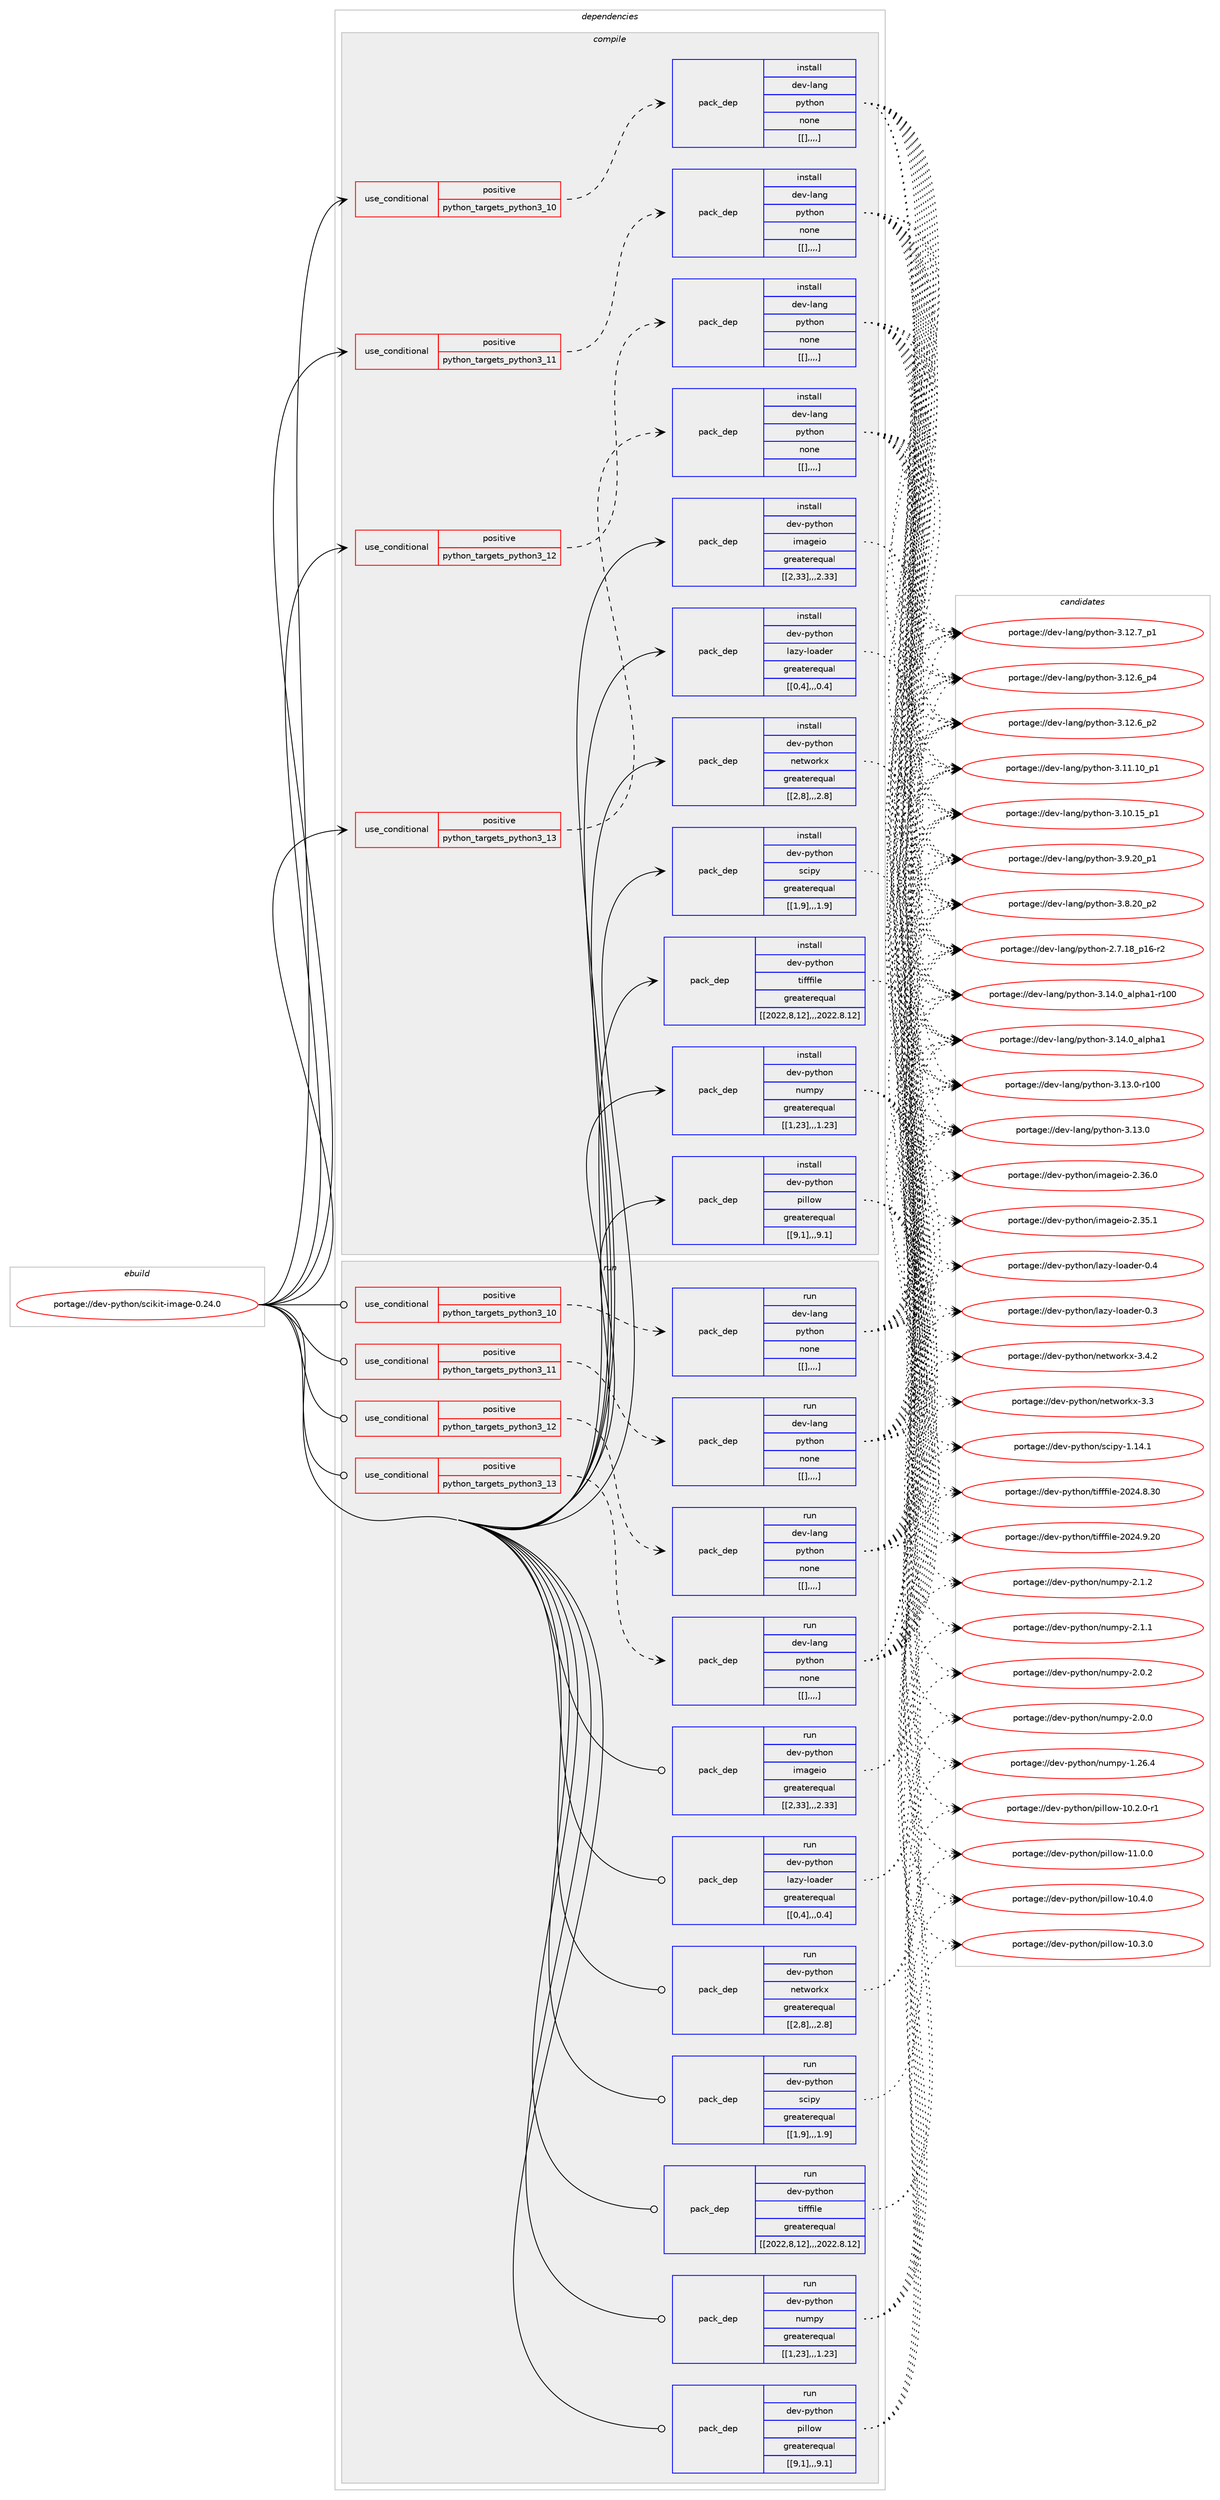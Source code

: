 digraph prolog {

# *************
# Graph options
# *************

newrank=true;
concentrate=true;
compound=true;
graph [rankdir=LR,fontname=Helvetica,fontsize=10,ranksep=1.5];#, ranksep=2.5, nodesep=0.2];
edge  [arrowhead=vee];
node  [fontname=Helvetica,fontsize=10];

# **********
# The ebuild
# **********

subgraph cluster_leftcol {
color=gray;
label=<<i>ebuild</i>>;
id [label="portage://dev-python/scikit-image-0.24.0", color=red, width=4, href="../dev-python/scikit-image-0.24.0.svg"];
}

# ****************
# The dependencies
# ****************

subgraph cluster_midcol {
color=gray;
label=<<i>dependencies</i>>;
subgraph cluster_compile {
fillcolor="#eeeeee";
style=filled;
label=<<i>compile</i>>;
subgraph cond42070 {
dependency169523 [label=<<TABLE BORDER="0" CELLBORDER="1" CELLSPACING="0" CELLPADDING="4"><TR><TD ROWSPAN="3" CELLPADDING="10">use_conditional</TD></TR><TR><TD>positive</TD></TR><TR><TD>python_targets_python3_10</TD></TR></TABLE>>, shape=none, color=red];
subgraph pack126102 {
dependency169542 [label=<<TABLE BORDER="0" CELLBORDER="1" CELLSPACING="0" CELLPADDING="4" WIDTH="220"><TR><TD ROWSPAN="6" CELLPADDING="30">pack_dep</TD></TR><TR><TD WIDTH="110">install</TD></TR><TR><TD>dev-lang</TD></TR><TR><TD>python</TD></TR><TR><TD>none</TD></TR><TR><TD>[[],,,,]</TD></TR></TABLE>>, shape=none, color=blue];
}
dependency169523:e -> dependency169542:w [weight=20,style="dashed",arrowhead="vee"];
}
id:e -> dependency169523:w [weight=20,style="solid",arrowhead="vee"];
subgraph cond42139 {
dependency169623 [label=<<TABLE BORDER="0" CELLBORDER="1" CELLSPACING="0" CELLPADDING="4"><TR><TD ROWSPAN="3" CELLPADDING="10">use_conditional</TD></TR><TR><TD>positive</TD></TR><TR><TD>python_targets_python3_11</TD></TR></TABLE>>, shape=none, color=red];
subgraph pack126183 {
dependency169681 [label=<<TABLE BORDER="0" CELLBORDER="1" CELLSPACING="0" CELLPADDING="4" WIDTH="220"><TR><TD ROWSPAN="6" CELLPADDING="30">pack_dep</TD></TR><TR><TD WIDTH="110">install</TD></TR><TR><TD>dev-lang</TD></TR><TR><TD>python</TD></TR><TR><TD>none</TD></TR><TR><TD>[[],,,,]</TD></TR></TABLE>>, shape=none, color=blue];
}
dependency169623:e -> dependency169681:w [weight=20,style="dashed",arrowhead="vee"];
}
id:e -> dependency169623:w [weight=20,style="solid",arrowhead="vee"];
subgraph cond42173 {
dependency169705 [label=<<TABLE BORDER="0" CELLBORDER="1" CELLSPACING="0" CELLPADDING="4"><TR><TD ROWSPAN="3" CELLPADDING="10">use_conditional</TD></TR><TR><TD>positive</TD></TR><TR><TD>python_targets_python3_12</TD></TR></TABLE>>, shape=none, color=red];
subgraph pack126204 {
dependency169757 [label=<<TABLE BORDER="0" CELLBORDER="1" CELLSPACING="0" CELLPADDING="4" WIDTH="220"><TR><TD ROWSPAN="6" CELLPADDING="30">pack_dep</TD></TR><TR><TD WIDTH="110">install</TD></TR><TR><TD>dev-lang</TD></TR><TR><TD>python</TD></TR><TR><TD>none</TD></TR><TR><TD>[[],,,,]</TD></TR></TABLE>>, shape=none, color=blue];
}
dependency169705:e -> dependency169757:w [weight=20,style="dashed",arrowhead="vee"];
}
id:e -> dependency169705:w [weight=20,style="solid",arrowhead="vee"];
subgraph cond42220 {
dependency169819 [label=<<TABLE BORDER="0" CELLBORDER="1" CELLSPACING="0" CELLPADDING="4"><TR><TD ROWSPAN="3" CELLPADDING="10">use_conditional</TD></TR><TR><TD>positive</TD></TR><TR><TD>python_targets_python3_13</TD></TR></TABLE>>, shape=none, color=red];
subgraph pack126264 {
dependency169842 [label=<<TABLE BORDER="0" CELLBORDER="1" CELLSPACING="0" CELLPADDING="4" WIDTH="220"><TR><TD ROWSPAN="6" CELLPADDING="30">pack_dep</TD></TR><TR><TD WIDTH="110">install</TD></TR><TR><TD>dev-lang</TD></TR><TR><TD>python</TD></TR><TR><TD>none</TD></TR><TR><TD>[[],,,,]</TD></TR></TABLE>>, shape=none, color=blue];
}
dependency169819:e -> dependency169842:w [weight=20,style="dashed",arrowhead="vee"];
}
id:e -> dependency169819:w [weight=20,style="solid",arrowhead="vee"];
subgraph pack126290 {
dependency169886 [label=<<TABLE BORDER="0" CELLBORDER="1" CELLSPACING="0" CELLPADDING="4" WIDTH="220"><TR><TD ROWSPAN="6" CELLPADDING="30">pack_dep</TD></TR><TR><TD WIDTH="110">install</TD></TR><TR><TD>dev-python</TD></TR><TR><TD>imageio</TD></TR><TR><TD>greaterequal</TD></TR><TR><TD>[[2,33],,,2.33]</TD></TR></TABLE>>, shape=none, color=blue];
}
id:e -> dependency169886:w [weight=20,style="solid",arrowhead="vee"];
subgraph pack126330 {
dependency169928 [label=<<TABLE BORDER="0" CELLBORDER="1" CELLSPACING="0" CELLPADDING="4" WIDTH="220"><TR><TD ROWSPAN="6" CELLPADDING="30">pack_dep</TD></TR><TR><TD WIDTH="110">install</TD></TR><TR><TD>dev-python</TD></TR><TR><TD>lazy-loader</TD></TR><TR><TD>greaterequal</TD></TR><TR><TD>[[0,4],,,0.4]</TD></TR></TABLE>>, shape=none, color=blue];
}
id:e -> dependency169928:w [weight=20,style="solid",arrowhead="vee"];
subgraph pack126378 {
dependency170068 [label=<<TABLE BORDER="0" CELLBORDER="1" CELLSPACING="0" CELLPADDING="4" WIDTH="220"><TR><TD ROWSPAN="6" CELLPADDING="30">pack_dep</TD></TR><TR><TD WIDTH="110">install</TD></TR><TR><TD>dev-python</TD></TR><TR><TD>networkx</TD></TR><TR><TD>greaterequal</TD></TR><TR><TD>[[2,8],,,2.8]</TD></TR></TABLE>>, shape=none, color=blue];
}
id:e -> dependency170068:w [weight=20,style="solid",arrowhead="vee"];
subgraph pack126425 {
dependency170086 [label=<<TABLE BORDER="0" CELLBORDER="1" CELLSPACING="0" CELLPADDING="4" WIDTH="220"><TR><TD ROWSPAN="6" CELLPADDING="30">pack_dep</TD></TR><TR><TD WIDTH="110">install</TD></TR><TR><TD>dev-python</TD></TR><TR><TD>numpy</TD></TR><TR><TD>greaterequal</TD></TR><TR><TD>[[1,23],,,1.23]</TD></TR></TABLE>>, shape=none, color=blue];
}
id:e -> dependency170086:w [weight=20,style="solid",arrowhead="vee"];
subgraph pack126445 {
dependency170118 [label=<<TABLE BORDER="0" CELLBORDER="1" CELLSPACING="0" CELLPADDING="4" WIDTH="220"><TR><TD ROWSPAN="6" CELLPADDING="30">pack_dep</TD></TR><TR><TD WIDTH="110">install</TD></TR><TR><TD>dev-python</TD></TR><TR><TD>pillow</TD></TR><TR><TD>greaterequal</TD></TR><TR><TD>[[9,1],,,9.1]</TD></TR></TABLE>>, shape=none, color=blue];
}
id:e -> dependency170118:w [weight=20,style="solid",arrowhead="vee"];
subgraph pack126489 {
dependency170190 [label=<<TABLE BORDER="0" CELLBORDER="1" CELLSPACING="0" CELLPADDING="4" WIDTH="220"><TR><TD ROWSPAN="6" CELLPADDING="30">pack_dep</TD></TR><TR><TD WIDTH="110">install</TD></TR><TR><TD>dev-python</TD></TR><TR><TD>scipy</TD></TR><TR><TD>greaterequal</TD></TR><TR><TD>[[1,9],,,1.9]</TD></TR></TABLE>>, shape=none, color=blue];
}
id:e -> dependency170190:w [weight=20,style="solid",arrowhead="vee"];
subgraph pack126490 {
dependency170234 [label=<<TABLE BORDER="0" CELLBORDER="1" CELLSPACING="0" CELLPADDING="4" WIDTH="220"><TR><TD ROWSPAN="6" CELLPADDING="30">pack_dep</TD></TR><TR><TD WIDTH="110">install</TD></TR><TR><TD>dev-python</TD></TR><TR><TD>tifffile</TD></TR><TR><TD>greaterequal</TD></TR><TR><TD>[[2022,8,12],,,2022.8.12]</TD></TR></TABLE>>, shape=none, color=blue];
}
id:e -> dependency170234:w [weight=20,style="solid",arrowhead="vee"];
}
subgraph cluster_compileandrun {
fillcolor="#eeeeee";
style=filled;
label=<<i>compile and run</i>>;
}
subgraph cluster_run {
fillcolor="#eeeeee";
style=filled;
label=<<i>run</i>>;
subgraph cond42390 {
dependency170277 [label=<<TABLE BORDER="0" CELLBORDER="1" CELLSPACING="0" CELLPADDING="4"><TR><TD ROWSPAN="3" CELLPADDING="10">use_conditional</TD></TR><TR><TD>positive</TD></TR><TR><TD>python_targets_python3_10</TD></TR></TABLE>>, shape=none, color=red];
subgraph pack126540 {
dependency170281 [label=<<TABLE BORDER="0" CELLBORDER="1" CELLSPACING="0" CELLPADDING="4" WIDTH="220"><TR><TD ROWSPAN="6" CELLPADDING="30">pack_dep</TD></TR><TR><TD WIDTH="110">run</TD></TR><TR><TD>dev-lang</TD></TR><TR><TD>python</TD></TR><TR><TD>none</TD></TR><TR><TD>[[],,,,]</TD></TR></TABLE>>, shape=none, color=blue];
}
dependency170277:e -> dependency170281:w [weight=20,style="dashed",arrowhead="vee"];
}
id:e -> dependency170277:w [weight=20,style="solid",arrowhead="odot"];
subgraph cond42432 {
dependency170359 [label=<<TABLE BORDER="0" CELLBORDER="1" CELLSPACING="0" CELLPADDING="4"><TR><TD ROWSPAN="3" CELLPADDING="10">use_conditional</TD></TR><TR><TD>positive</TD></TR><TR><TD>python_targets_python3_11</TD></TR></TABLE>>, shape=none, color=red];
subgraph pack126601 {
dependency170436 [label=<<TABLE BORDER="0" CELLBORDER="1" CELLSPACING="0" CELLPADDING="4" WIDTH="220"><TR><TD ROWSPAN="6" CELLPADDING="30">pack_dep</TD></TR><TR><TD WIDTH="110">run</TD></TR><TR><TD>dev-lang</TD></TR><TR><TD>python</TD></TR><TR><TD>none</TD></TR><TR><TD>[[],,,,]</TD></TR></TABLE>>, shape=none, color=blue];
}
dependency170359:e -> dependency170436:w [weight=20,style="dashed",arrowhead="vee"];
}
id:e -> dependency170359:w [weight=20,style="solid",arrowhead="odot"];
subgraph cond42468 {
dependency170458 [label=<<TABLE BORDER="0" CELLBORDER="1" CELLSPACING="0" CELLPADDING="4"><TR><TD ROWSPAN="3" CELLPADDING="10">use_conditional</TD></TR><TR><TD>positive</TD></TR><TR><TD>python_targets_python3_12</TD></TR></TABLE>>, shape=none, color=red];
subgraph pack126662 {
dependency170529 [label=<<TABLE BORDER="0" CELLBORDER="1" CELLSPACING="0" CELLPADDING="4" WIDTH="220"><TR><TD ROWSPAN="6" CELLPADDING="30">pack_dep</TD></TR><TR><TD WIDTH="110">run</TD></TR><TR><TD>dev-lang</TD></TR><TR><TD>python</TD></TR><TR><TD>none</TD></TR><TR><TD>[[],,,,]</TD></TR></TABLE>>, shape=none, color=blue];
}
dependency170458:e -> dependency170529:w [weight=20,style="dashed",arrowhead="vee"];
}
id:e -> dependency170458:w [weight=20,style="solid",arrowhead="odot"];
subgraph cond42510 {
dependency170589 [label=<<TABLE BORDER="0" CELLBORDER="1" CELLSPACING="0" CELLPADDING="4"><TR><TD ROWSPAN="3" CELLPADDING="10">use_conditional</TD></TR><TR><TD>positive</TD></TR><TR><TD>python_targets_python3_13</TD></TR></TABLE>>, shape=none, color=red];
subgraph pack126764 {
dependency170644 [label=<<TABLE BORDER="0" CELLBORDER="1" CELLSPACING="0" CELLPADDING="4" WIDTH="220"><TR><TD ROWSPAN="6" CELLPADDING="30">pack_dep</TD></TR><TR><TD WIDTH="110">run</TD></TR><TR><TD>dev-lang</TD></TR><TR><TD>python</TD></TR><TR><TD>none</TD></TR><TR><TD>[[],,,,]</TD></TR></TABLE>>, shape=none, color=blue];
}
dependency170589:e -> dependency170644:w [weight=20,style="dashed",arrowhead="vee"];
}
id:e -> dependency170589:w [weight=20,style="solid",arrowhead="odot"];
subgraph pack126770 {
dependency170658 [label=<<TABLE BORDER="0" CELLBORDER="1" CELLSPACING="0" CELLPADDING="4" WIDTH="220"><TR><TD ROWSPAN="6" CELLPADDING="30">pack_dep</TD></TR><TR><TD WIDTH="110">run</TD></TR><TR><TD>dev-python</TD></TR><TR><TD>imageio</TD></TR><TR><TD>greaterequal</TD></TR><TR><TD>[[2,33],,,2.33]</TD></TR></TABLE>>, shape=none, color=blue];
}
id:e -> dependency170658:w [weight=20,style="solid",arrowhead="odot"];
subgraph pack126782 {
dependency170695 [label=<<TABLE BORDER="0" CELLBORDER="1" CELLSPACING="0" CELLPADDING="4" WIDTH="220"><TR><TD ROWSPAN="6" CELLPADDING="30">pack_dep</TD></TR><TR><TD WIDTH="110">run</TD></TR><TR><TD>dev-python</TD></TR><TR><TD>lazy-loader</TD></TR><TR><TD>greaterequal</TD></TR><TR><TD>[[0,4],,,0.4]</TD></TR></TABLE>>, shape=none, color=blue];
}
id:e -> dependency170695:w [weight=20,style="solid",arrowhead="odot"];
subgraph pack126804 {
dependency170699 [label=<<TABLE BORDER="0" CELLBORDER="1" CELLSPACING="0" CELLPADDING="4" WIDTH="220"><TR><TD ROWSPAN="6" CELLPADDING="30">pack_dep</TD></TR><TR><TD WIDTH="110">run</TD></TR><TR><TD>dev-python</TD></TR><TR><TD>networkx</TD></TR><TR><TD>greaterequal</TD></TR><TR><TD>[[2,8],,,2.8]</TD></TR></TABLE>>, shape=none, color=blue];
}
id:e -> dependency170699:w [weight=20,style="solid",arrowhead="odot"];
subgraph pack126817 {
dependency170754 [label=<<TABLE BORDER="0" CELLBORDER="1" CELLSPACING="0" CELLPADDING="4" WIDTH="220"><TR><TD ROWSPAN="6" CELLPADDING="30">pack_dep</TD></TR><TR><TD WIDTH="110">run</TD></TR><TR><TD>dev-python</TD></TR><TR><TD>numpy</TD></TR><TR><TD>greaterequal</TD></TR><TR><TD>[[1,23],,,1.23]</TD></TR></TABLE>>, shape=none, color=blue];
}
id:e -> dependency170754:w [weight=20,style="solid",arrowhead="odot"];
subgraph pack126841 {
dependency170773 [label=<<TABLE BORDER="0" CELLBORDER="1" CELLSPACING="0" CELLPADDING="4" WIDTH="220"><TR><TD ROWSPAN="6" CELLPADDING="30">pack_dep</TD></TR><TR><TD WIDTH="110">run</TD></TR><TR><TD>dev-python</TD></TR><TR><TD>pillow</TD></TR><TR><TD>greaterequal</TD></TR><TR><TD>[[9,1],,,9.1]</TD></TR></TABLE>>, shape=none, color=blue];
}
id:e -> dependency170773:w [weight=20,style="solid",arrowhead="odot"];
subgraph pack126875 {
dependency170816 [label=<<TABLE BORDER="0" CELLBORDER="1" CELLSPACING="0" CELLPADDING="4" WIDTH="220"><TR><TD ROWSPAN="6" CELLPADDING="30">pack_dep</TD></TR><TR><TD WIDTH="110">run</TD></TR><TR><TD>dev-python</TD></TR><TR><TD>scipy</TD></TR><TR><TD>greaterequal</TD></TR><TR><TD>[[1,9],,,1.9]</TD></TR></TABLE>>, shape=none, color=blue];
}
id:e -> dependency170816:w [weight=20,style="solid",arrowhead="odot"];
subgraph pack126877 {
dependency170839 [label=<<TABLE BORDER="0" CELLBORDER="1" CELLSPACING="0" CELLPADDING="4" WIDTH="220"><TR><TD ROWSPAN="6" CELLPADDING="30">pack_dep</TD></TR><TR><TD WIDTH="110">run</TD></TR><TR><TD>dev-python</TD></TR><TR><TD>tifffile</TD></TR><TR><TD>greaterequal</TD></TR><TR><TD>[[2022,8,12],,,2022.8.12]</TD></TR></TABLE>>, shape=none, color=blue];
}
id:e -> dependency170839:w [weight=20,style="solid",arrowhead="odot"];
}
}

# **************
# The candidates
# **************

subgraph cluster_choices {
rank=same;
color=gray;
label=<<i>candidates</i>>;

subgraph choice126558 {
color=black;
nodesep=1;
choice100101118451089711010347112121116104111110455146495246489597108112104974945114494848 [label="portage://dev-lang/python-3.14.0_alpha1-r100", color=red, width=4,href="../dev-lang/python-3.14.0_alpha1-r100.svg"];
choice1001011184510897110103471121211161041111104551464952464895971081121049749 [label="portage://dev-lang/python-3.14.0_alpha1", color=red, width=4,href="../dev-lang/python-3.14.0_alpha1.svg"];
choice1001011184510897110103471121211161041111104551464951464845114494848 [label="portage://dev-lang/python-3.13.0-r100", color=red, width=4,href="../dev-lang/python-3.13.0-r100.svg"];
choice10010111845108971101034711212111610411111045514649514648 [label="portage://dev-lang/python-3.13.0", color=red, width=4,href="../dev-lang/python-3.13.0.svg"];
choice100101118451089711010347112121116104111110455146495046559511249 [label="portage://dev-lang/python-3.12.7_p1", color=red, width=4,href="../dev-lang/python-3.12.7_p1.svg"];
choice100101118451089711010347112121116104111110455146495046549511252 [label="portage://dev-lang/python-3.12.6_p4", color=red, width=4,href="../dev-lang/python-3.12.6_p4.svg"];
choice100101118451089711010347112121116104111110455146495046549511250 [label="portage://dev-lang/python-3.12.6_p2", color=red, width=4,href="../dev-lang/python-3.12.6_p2.svg"];
choice10010111845108971101034711212111610411111045514649494649489511249 [label="portage://dev-lang/python-3.11.10_p1", color=red, width=4,href="../dev-lang/python-3.11.10_p1.svg"];
choice10010111845108971101034711212111610411111045514649484649539511249 [label="portage://dev-lang/python-3.10.15_p1", color=red, width=4,href="../dev-lang/python-3.10.15_p1.svg"];
choice100101118451089711010347112121116104111110455146574650489511249 [label="portage://dev-lang/python-3.9.20_p1", color=red, width=4,href="../dev-lang/python-3.9.20_p1.svg"];
choice100101118451089711010347112121116104111110455146564650489511250 [label="portage://dev-lang/python-3.8.20_p2", color=red, width=4,href="../dev-lang/python-3.8.20_p2.svg"];
choice100101118451089711010347112121116104111110455046554649569511249544511450 [label="portage://dev-lang/python-2.7.18_p16-r2", color=red, width=4,href="../dev-lang/python-2.7.18_p16-r2.svg"];
dependency169542:e -> choice100101118451089711010347112121116104111110455146495246489597108112104974945114494848:w [style=dotted,weight="100"];
dependency169542:e -> choice1001011184510897110103471121211161041111104551464952464895971081121049749:w [style=dotted,weight="100"];
dependency169542:e -> choice1001011184510897110103471121211161041111104551464951464845114494848:w [style=dotted,weight="100"];
dependency169542:e -> choice10010111845108971101034711212111610411111045514649514648:w [style=dotted,weight="100"];
dependency169542:e -> choice100101118451089711010347112121116104111110455146495046559511249:w [style=dotted,weight="100"];
dependency169542:e -> choice100101118451089711010347112121116104111110455146495046549511252:w [style=dotted,weight="100"];
dependency169542:e -> choice100101118451089711010347112121116104111110455146495046549511250:w [style=dotted,weight="100"];
dependency169542:e -> choice10010111845108971101034711212111610411111045514649494649489511249:w [style=dotted,weight="100"];
dependency169542:e -> choice10010111845108971101034711212111610411111045514649484649539511249:w [style=dotted,weight="100"];
dependency169542:e -> choice100101118451089711010347112121116104111110455146574650489511249:w [style=dotted,weight="100"];
dependency169542:e -> choice100101118451089711010347112121116104111110455146564650489511250:w [style=dotted,weight="100"];
dependency169542:e -> choice100101118451089711010347112121116104111110455046554649569511249544511450:w [style=dotted,weight="100"];
}
subgraph choice126580 {
color=black;
nodesep=1;
choice100101118451089711010347112121116104111110455146495246489597108112104974945114494848 [label="portage://dev-lang/python-3.14.0_alpha1-r100", color=red, width=4,href="../dev-lang/python-3.14.0_alpha1-r100.svg"];
choice1001011184510897110103471121211161041111104551464952464895971081121049749 [label="portage://dev-lang/python-3.14.0_alpha1", color=red, width=4,href="../dev-lang/python-3.14.0_alpha1.svg"];
choice1001011184510897110103471121211161041111104551464951464845114494848 [label="portage://dev-lang/python-3.13.0-r100", color=red, width=4,href="../dev-lang/python-3.13.0-r100.svg"];
choice10010111845108971101034711212111610411111045514649514648 [label="portage://dev-lang/python-3.13.0", color=red, width=4,href="../dev-lang/python-3.13.0.svg"];
choice100101118451089711010347112121116104111110455146495046559511249 [label="portage://dev-lang/python-3.12.7_p1", color=red, width=4,href="../dev-lang/python-3.12.7_p1.svg"];
choice100101118451089711010347112121116104111110455146495046549511252 [label="portage://dev-lang/python-3.12.6_p4", color=red, width=4,href="../dev-lang/python-3.12.6_p4.svg"];
choice100101118451089711010347112121116104111110455146495046549511250 [label="portage://dev-lang/python-3.12.6_p2", color=red, width=4,href="../dev-lang/python-3.12.6_p2.svg"];
choice10010111845108971101034711212111610411111045514649494649489511249 [label="portage://dev-lang/python-3.11.10_p1", color=red, width=4,href="../dev-lang/python-3.11.10_p1.svg"];
choice10010111845108971101034711212111610411111045514649484649539511249 [label="portage://dev-lang/python-3.10.15_p1", color=red, width=4,href="../dev-lang/python-3.10.15_p1.svg"];
choice100101118451089711010347112121116104111110455146574650489511249 [label="portage://dev-lang/python-3.9.20_p1", color=red, width=4,href="../dev-lang/python-3.9.20_p1.svg"];
choice100101118451089711010347112121116104111110455146564650489511250 [label="portage://dev-lang/python-3.8.20_p2", color=red, width=4,href="../dev-lang/python-3.8.20_p2.svg"];
choice100101118451089711010347112121116104111110455046554649569511249544511450 [label="portage://dev-lang/python-2.7.18_p16-r2", color=red, width=4,href="../dev-lang/python-2.7.18_p16-r2.svg"];
dependency169681:e -> choice100101118451089711010347112121116104111110455146495246489597108112104974945114494848:w [style=dotted,weight="100"];
dependency169681:e -> choice1001011184510897110103471121211161041111104551464952464895971081121049749:w [style=dotted,weight="100"];
dependency169681:e -> choice1001011184510897110103471121211161041111104551464951464845114494848:w [style=dotted,weight="100"];
dependency169681:e -> choice10010111845108971101034711212111610411111045514649514648:w [style=dotted,weight="100"];
dependency169681:e -> choice100101118451089711010347112121116104111110455146495046559511249:w [style=dotted,weight="100"];
dependency169681:e -> choice100101118451089711010347112121116104111110455146495046549511252:w [style=dotted,weight="100"];
dependency169681:e -> choice100101118451089711010347112121116104111110455146495046549511250:w [style=dotted,weight="100"];
dependency169681:e -> choice10010111845108971101034711212111610411111045514649494649489511249:w [style=dotted,weight="100"];
dependency169681:e -> choice10010111845108971101034711212111610411111045514649484649539511249:w [style=dotted,weight="100"];
dependency169681:e -> choice100101118451089711010347112121116104111110455146574650489511249:w [style=dotted,weight="100"];
dependency169681:e -> choice100101118451089711010347112121116104111110455146564650489511250:w [style=dotted,weight="100"];
dependency169681:e -> choice100101118451089711010347112121116104111110455046554649569511249544511450:w [style=dotted,weight="100"];
}
subgraph choice126636 {
color=black;
nodesep=1;
choice100101118451089711010347112121116104111110455146495246489597108112104974945114494848 [label="portage://dev-lang/python-3.14.0_alpha1-r100", color=red, width=4,href="../dev-lang/python-3.14.0_alpha1-r100.svg"];
choice1001011184510897110103471121211161041111104551464952464895971081121049749 [label="portage://dev-lang/python-3.14.0_alpha1", color=red, width=4,href="../dev-lang/python-3.14.0_alpha1.svg"];
choice1001011184510897110103471121211161041111104551464951464845114494848 [label="portage://dev-lang/python-3.13.0-r100", color=red, width=4,href="../dev-lang/python-3.13.0-r100.svg"];
choice10010111845108971101034711212111610411111045514649514648 [label="portage://dev-lang/python-3.13.0", color=red, width=4,href="../dev-lang/python-3.13.0.svg"];
choice100101118451089711010347112121116104111110455146495046559511249 [label="portage://dev-lang/python-3.12.7_p1", color=red, width=4,href="../dev-lang/python-3.12.7_p1.svg"];
choice100101118451089711010347112121116104111110455146495046549511252 [label="portage://dev-lang/python-3.12.6_p4", color=red, width=4,href="../dev-lang/python-3.12.6_p4.svg"];
choice100101118451089711010347112121116104111110455146495046549511250 [label="portage://dev-lang/python-3.12.6_p2", color=red, width=4,href="../dev-lang/python-3.12.6_p2.svg"];
choice10010111845108971101034711212111610411111045514649494649489511249 [label="portage://dev-lang/python-3.11.10_p1", color=red, width=4,href="../dev-lang/python-3.11.10_p1.svg"];
choice10010111845108971101034711212111610411111045514649484649539511249 [label="portage://dev-lang/python-3.10.15_p1", color=red, width=4,href="../dev-lang/python-3.10.15_p1.svg"];
choice100101118451089711010347112121116104111110455146574650489511249 [label="portage://dev-lang/python-3.9.20_p1", color=red, width=4,href="../dev-lang/python-3.9.20_p1.svg"];
choice100101118451089711010347112121116104111110455146564650489511250 [label="portage://dev-lang/python-3.8.20_p2", color=red, width=4,href="../dev-lang/python-3.8.20_p2.svg"];
choice100101118451089711010347112121116104111110455046554649569511249544511450 [label="portage://dev-lang/python-2.7.18_p16-r2", color=red, width=4,href="../dev-lang/python-2.7.18_p16-r2.svg"];
dependency169757:e -> choice100101118451089711010347112121116104111110455146495246489597108112104974945114494848:w [style=dotted,weight="100"];
dependency169757:e -> choice1001011184510897110103471121211161041111104551464952464895971081121049749:w [style=dotted,weight="100"];
dependency169757:e -> choice1001011184510897110103471121211161041111104551464951464845114494848:w [style=dotted,weight="100"];
dependency169757:e -> choice10010111845108971101034711212111610411111045514649514648:w [style=dotted,weight="100"];
dependency169757:e -> choice100101118451089711010347112121116104111110455146495046559511249:w [style=dotted,weight="100"];
dependency169757:e -> choice100101118451089711010347112121116104111110455146495046549511252:w [style=dotted,weight="100"];
dependency169757:e -> choice100101118451089711010347112121116104111110455146495046549511250:w [style=dotted,weight="100"];
dependency169757:e -> choice10010111845108971101034711212111610411111045514649494649489511249:w [style=dotted,weight="100"];
dependency169757:e -> choice10010111845108971101034711212111610411111045514649484649539511249:w [style=dotted,weight="100"];
dependency169757:e -> choice100101118451089711010347112121116104111110455146574650489511249:w [style=dotted,weight="100"];
dependency169757:e -> choice100101118451089711010347112121116104111110455146564650489511250:w [style=dotted,weight="100"];
dependency169757:e -> choice100101118451089711010347112121116104111110455046554649569511249544511450:w [style=dotted,weight="100"];
}
subgraph choice126640 {
color=black;
nodesep=1;
choice100101118451089711010347112121116104111110455146495246489597108112104974945114494848 [label="portage://dev-lang/python-3.14.0_alpha1-r100", color=red, width=4,href="../dev-lang/python-3.14.0_alpha1-r100.svg"];
choice1001011184510897110103471121211161041111104551464952464895971081121049749 [label="portage://dev-lang/python-3.14.0_alpha1", color=red, width=4,href="../dev-lang/python-3.14.0_alpha1.svg"];
choice1001011184510897110103471121211161041111104551464951464845114494848 [label="portage://dev-lang/python-3.13.0-r100", color=red, width=4,href="../dev-lang/python-3.13.0-r100.svg"];
choice10010111845108971101034711212111610411111045514649514648 [label="portage://dev-lang/python-3.13.0", color=red, width=4,href="../dev-lang/python-3.13.0.svg"];
choice100101118451089711010347112121116104111110455146495046559511249 [label="portage://dev-lang/python-3.12.7_p1", color=red, width=4,href="../dev-lang/python-3.12.7_p1.svg"];
choice100101118451089711010347112121116104111110455146495046549511252 [label="portage://dev-lang/python-3.12.6_p4", color=red, width=4,href="../dev-lang/python-3.12.6_p4.svg"];
choice100101118451089711010347112121116104111110455146495046549511250 [label="portage://dev-lang/python-3.12.6_p2", color=red, width=4,href="../dev-lang/python-3.12.6_p2.svg"];
choice10010111845108971101034711212111610411111045514649494649489511249 [label="portage://dev-lang/python-3.11.10_p1", color=red, width=4,href="../dev-lang/python-3.11.10_p1.svg"];
choice10010111845108971101034711212111610411111045514649484649539511249 [label="portage://dev-lang/python-3.10.15_p1", color=red, width=4,href="../dev-lang/python-3.10.15_p1.svg"];
choice100101118451089711010347112121116104111110455146574650489511249 [label="portage://dev-lang/python-3.9.20_p1", color=red, width=4,href="../dev-lang/python-3.9.20_p1.svg"];
choice100101118451089711010347112121116104111110455146564650489511250 [label="portage://dev-lang/python-3.8.20_p2", color=red, width=4,href="../dev-lang/python-3.8.20_p2.svg"];
choice100101118451089711010347112121116104111110455046554649569511249544511450 [label="portage://dev-lang/python-2.7.18_p16-r2", color=red, width=4,href="../dev-lang/python-2.7.18_p16-r2.svg"];
dependency169842:e -> choice100101118451089711010347112121116104111110455146495246489597108112104974945114494848:w [style=dotted,weight="100"];
dependency169842:e -> choice1001011184510897110103471121211161041111104551464952464895971081121049749:w [style=dotted,weight="100"];
dependency169842:e -> choice1001011184510897110103471121211161041111104551464951464845114494848:w [style=dotted,weight="100"];
dependency169842:e -> choice10010111845108971101034711212111610411111045514649514648:w [style=dotted,weight="100"];
dependency169842:e -> choice100101118451089711010347112121116104111110455146495046559511249:w [style=dotted,weight="100"];
dependency169842:e -> choice100101118451089711010347112121116104111110455146495046549511252:w [style=dotted,weight="100"];
dependency169842:e -> choice100101118451089711010347112121116104111110455146495046549511250:w [style=dotted,weight="100"];
dependency169842:e -> choice10010111845108971101034711212111610411111045514649494649489511249:w [style=dotted,weight="100"];
dependency169842:e -> choice10010111845108971101034711212111610411111045514649484649539511249:w [style=dotted,weight="100"];
dependency169842:e -> choice100101118451089711010347112121116104111110455146574650489511249:w [style=dotted,weight="100"];
dependency169842:e -> choice100101118451089711010347112121116104111110455146564650489511250:w [style=dotted,weight="100"];
dependency169842:e -> choice100101118451089711010347112121116104111110455046554649569511249544511450:w [style=dotted,weight="100"];
}
subgraph choice126644 {
color=black;
nodesep=1;
choice10010111845112121116104111110471051099710310110511145504651544648 [label="portage://dev-python/imageio-2.36.0", color=red, width=4,href="../dev-python/imageio-2.36.0.svg"];
choice10010111845112121116104111110471051099710310110511145504651534649 [label="portage://dev-python/imageio-2.35.1", color=red, width=4,href="../dev-python/imageio-2.35.1.svg"];
dependency169886:e -> choice10010111845112121116104111110471051099710310110511145504651544648:w [style=dotted,weight="100"];
dependency169886:e -> choice10010111845112121116104111110471051099710310110511145504651534649:w [style=dotted,weight="100"];
}
subgraph choice126678 {
color=black;
nodesep=1;
choice100101118451121211161041111104710897122121451081119710010111445484652 [label="portage://dev-python/lazy-loader-0.4", color=red, width=4,href="../dev-python/lazy-loader-0.4.svg"];
choice100101118451121211161041111104710897122121451081119710010111445484651 [label="portage://dev-python/lazy-loader-0.3", color=red, width=4,href="../dev-python/lazy-loader-0.3.svg"];
dependency169928:e -> choice100101118451121211161041111104710897122121451081119710010111445484652:w [style=dotted,weight="100"];
dependency169928:e -> choice100101118451121211161041111104710897122121451081119710010111445484651:w [style=dotted,weight="100"];
}
subgraph choice126681 {
color=black;
nodesep=1;
choice1001011184511212111610411111047110101116119111114107120455146524650 [label="portage://dev-python/networkx-3.4.2", color=red, width=4,href="../dev-python/networkx-3.4.2.svg"];
choice100101118451121211161041111104711010111611911111410712045514651 [label="portage://dev-python/networkx-3.3", color=red, width=4,href="../dev-python/networkx-3.3.svg"];
dependency170068:e -> choice1001011184511212111610411111047110101116119111114107120455146524650:w [style=dotted,weight="100"];
dependency170068:e -> choice100101118451121211161041111104711010111611911111410712045514651:w [style=dotted,weight="100"];
}
subgraph choice126683 {
color=black;
nodesep=1;
choice1001011184511212111610411111047110117109112121455046494650 [label="portage://dev-python/numpy-2.1.2", color=red, width=4,href="../dev-python/numpy-2.1.2.svg"];
choice1001011184511212111610411111047110117109112121455046494649 [label="portage://dev-python/numpy-2.1.1", color=red, width=4,href="../dev-python/numpy-2.1.1.svg"];
choice1001011184511212111610411111047110117109112121455046484650 [label="portage://dev-python/numpy-2.0.2", color=red, width=4,href="../dev-python/numpy-2.0.2.svg"];
choice1001011184511212111610411111047110117109112121455046484648 [label="portage://dev-python/numpy-2.0.0", color=red, width=4,href="../dev-python/numpy-2.0.0.svg"];
choice100101118451121211161041111104711011710911212145494650544652 [label="portage://dev-python/numpy-1.26.4", color=red, width=4,href="../dev-python/numpy-1.26.4.svg"];
dependency170086:e -> choice1001011184511212111610411111047110117109112121455046494650:w [style=dotted,weight="100"];
dependency170086:e -> choice1001011184511212111610411111047110117109112121455046494649:w [style=dotted,weight="100"];
dependency170086:e -> choice1001011184511212111610411111047110117109112121455046484650:w [style=dotted,weight="100"];
dependency170086:e -> choice1001011184511212111610411111047110117109112121455046484648:w [style=dotted,weight="100"];
dependency170086:e -> choice100101118451121211161041111104711011710911212145494650544652:w [style=dotted,weight="100"];
}
subgraph choice126685 {
color=black;
nodesep=1;
choice100101118451121211161041111104711210510810811111945494946484648 [label="portage://dev-python/pillow-11.0.0", color=red, width=4,href="../dev-python/pillow-11.0.0.svg"];
choice100101118451121211161041111104711210510810811111945494846524648 [label="portage://dev-python/pillow-10.4.0", color=red, width=4,href="../dev-python/pillow-10.4.0.svg"];
choice100101118451121211161041111104711210510810811111945494846514648 [label="portage://dev-python/pillow-10.3.0", color=red, width=4,href="../dev-python/pillow-10.3.0.svg"];
choice1001011184511212111610411111047112105108108111119454948465046484511449 [label="portage://dev-python/pillow-10.2.0-r1", color=red, width=4,href="../dev-python/pillow-10.2.0-r1.svg"];
dependency170118:e -> choice100101118451121211161041111104711210510810811111945494946484648:w [style=dotted,weight="100"];
dependency170118:e -> choice100101118451121211161041111104711210510810811111945494846524648:w [style=dotted,weight="100"];
dependency170118:e -> choice100101118451121211161041111104711210510810811111945494846514648:w [style=dotted,weight="100"];
dependency170118:e -> choice1001011184511212111610411111047112105108108111119454948465046484511449:w [style=dotted,weight="100"];
}
subgraph choice126705 {
color=black;
nodesep=1;
choice10010111845112121116104111110471159910511212145494649524649 [label="portage://dev-python/scipy-1.14.1", color=red, width=4,href="../dev-python/scipy-1.14.1.svg"];
dependency170190:e -> choice10010111845112121116104111110471159910511212145494649524649:w [style=dotted,weight="100"];
}
subgraph choice126706 {
color=black;
nodesep=1;
choice100101118451121211161041111104711610510210210210510810145504850524657465048 [label="portage://dev-python/tifffile-2024.9.20", color=red, width=4,href="../dev-python/tifffile-2024.9.20.svg"];
choice100101118451121211161041111104711610510210210210510810145504850524656465148 [label="portage://dev-python/tifffile-2024.8.30", color=red, width=4,href="../dev-python/tifffile-2024.8.30.svg"];
dependency170234:e -> choice100101118451121211161041111104711610510210210210510810145504850524657465048:w [style=dotted,weight="100"];
dependency170234:e -> choice100101118451121211161041111104711610510210210210510810145504850524656465148:w [style=dotted,weight="100"];
}
subgraph choice126710 {
color=black;
nodesep=1;
choice100101118451089711010347112121116104111110455146495246489597108112104974945114494848 [label="portage://dev-lang/python-3.14.0_alpha1-r100", color=red, width=4,href="../dev-lang/python-3.14.0_alpha1-r100.svg"];
choice1001011184510897110103471121211161041111104551464952464895971081121049749 [label="portage://dev-lang/python-3.14.0_alpha1", color=red, width=4,href="../dev-lang/python-3.14.0_alpha1.svg"];
choice1001011184510897110103471121211161041111104551464951464845114494848 [label="portage://dev-lang/python-3.13.0-r100", color=red, width=4,href="../dev-lang/python-3.13.0-r100.svg"];
choice10010111845108971101034711212111610411111045514649514648 [label="portage://dev-lang/python-3.13.0", color=red, width=4,href="../dev-lang/python-3.13.0.svg"];
choice100101118451089711010347112121116104111110455146495046559511249 [label="portage://dev-lang/python-3.12.7_p1", color=red, width=4,href="../dev-lang/python-3.12.7_p1.svg"];
choice100101118451089711010347112121116104111110455146495046549511252 [label="portage://dev-lang/python-3.12.6_p4", color=red, width=4,href="../dev-lang/python-3.12.6_p4.svg"];
choice100101118451089711010347112121116104111110455146495046549511250 [label="portage://dev-lang/python-3.12.6_p2", color=red, width=4,href="../dev-lang/python-3.12.6_p2.svg"];
choice10010111845108971101034711212111610411111045514649494649489511249 [label="portage://dev-lang/python-3.11.10_p1", color=red, width=4,href="../dev-lang/python-3.11.10_p1.svg"];
choice10010111845108971101034711212111610411111045514649484649539511249 [label="portage://dev-lang/python-3.10.15_p1", color=red, width=4,href="../dev-lang/python-3.10.15_p1.svg"];
choice100101118451089711010347112121116104111110455146574650489511249 [label="portage://dev-lang/python-3.9.20_p1", color=red, width=4,href="../dev-lang/python-3.9.20_p1.svg"];
choice100101118451089711010347112121116104111110455146564650489511250 [label="portage://dev-lang/python-3.8.20_p2", color=red, width=4,href="../dev-lang/python-3.8.20_p2.svg"];
choice100101118451089711010347112121116104111110455046554649569511249544511450 [label="portage://dev-lang/python-2.7.18_p16-r2", color=red, width=4,href="../dev-lang/python-2.7.18_p16-r2.svg"];
dependency170281:e -> choice100101118451089711010347112121116104111110455146495246489597108112104974945114494848:w [style=dotted,weight="100"];
dependency170281:e -> choice1001011184510897110103471121211161041111104551464952464895971081121049749:w [style=dotted,weight="100"];
dependency170281:e -> choice1001011184510897110103471121211161041111104551464951464845114494848:w [style=dotted,weight="100"];
dependency170281:e -> choice10010111845108971101034711212111610411111045514649514648:w [style=dotted,weight="100"];
dependency170281:e -> choice100101118451089711010347112121116104111110455146495046559511249:w [style=dotted,weight="100"];
dependency170281:e -> choice100101118451089711010347112121116104111110455146495046549511252:w [style=dotted,weight="100"];
dependency170281:e -> choice100101118451089711010347112121116104111110455146495046549511250:w [style=dotted,weight="100"];
dependency170281:e -> choice10010111845108971101034711212111610411111045514649494649489511249:w [style=dotted,weight="100"];
dependency170281:e -> choice10010111845108971101034711212111610411111045514649484649539511249:w [style=dotted,weight="100"];
dependency170281:e -> choice100101118451089711010347112121116104111110455146574650489511249:w [style=dotted,weight="100"];
dependency170281:e -> choice100101118451089711010347112121116104111110455146564650489511250:w [style=dotted,weight="100"];
dependency170281:e -> choice100101118451089711010347112121116104111110455046554649569511249544511450:w [style=dotted,weight="100"];
}
subgraph choice126724 {
color=black;
nodesep=1;
choice100101118451089711010347112121116104111110455146495246489597108112104974945114494848 [label="portage://dev-lang/python-3.14.0_alpha1-r100", color=red, width=4,href="../dev-lang/python-3.14.0_alpha1-r100.svg"];
choice1001011184510897110103471121211161041111104551464952464895971081121049749 [label="portage://dev-lang/python-3.14.0_alpha1", color=red, width=4,href="../dev-lang/python-3.14.0_alpha1.svg"];
choice1001011184510897110103471121211161041111104551464951464845114494848 [label="portage://dev-lang/python-3.13.0-r100", color=red, width=4,href="../dev-lang/python-3.13.0-r100.svg"];
choice10010111845108971101034711212111610411111045514649514648 [label="portage://dev-lang/python-3.13.0", color=red, width=4,href="../dev-lang/python-3.13.0.svg"];
choice100101118451089711010347112121116104111110455146495046559511249 [label="portage://dev-lang/python-3.12.7_p1", color=red, width=4,href="../dev-lang/python-3.12.7_p1.svg"];
choice100101118451089711010347112121116104111110455146495046549511252 [label="portage://dev-lang/python-3.12.6_p4", color=red, width=4,href="../dev-lang/python-3.12.6_p4.svg"];
choice100101118451089711010347112121116104111110455146495046549511250 [label="portage://dev-lang/python-3.12.6_p2", color=red, width=4,href="../dev-lang/python-3.12.6_p2.svg"];
choice10010111845108971101034711212111610411111045514649494649489511249 [label="portage://dev-lang/python-3.11.10_p1", color=red, width=4,href="../dev-lang/python-3.11.10_p1.svg"];
choice10010111845108971101034711212111610411111045514649484649539511249 [label="portage://dev-lang/python-3.10.15_p1", color=red, width=4,href="../dev-lang/python-3.10.15_p1.svg"];
choice100101118451089711010347112121116104111110455146574650489511249 [label="portage://dev-lang/python-3.9.20_p1", color=red, width=4,href="../dev-lang/python-3.9.20_p1.svg"];
choice100101118451089711010347112121116104111110455146564650489511250 [label="portage://dev-lang/python-3.8.20_p2", color=red, width=4,href="../dev-lang/python-3.8.20_p2.svg"];
choice100101118451089711010347112121116104111110455046554649569511249544511450 [label="portage://dev-lang/python-2.7.18_p16-r2", color=red, width=4,href="../dev-lang/python-2.7.18_p16-r2.svg"];
dependency170436:e -> choice100101118451089711010347112121116104111110455146495246489597108112104974945114494848:w [style=dotted,weight="100"];
dependency170436:e -> choice1001011184510897110103471121211161041111104551464952464895971081121049749:w [style=dotted,weight="100"];
dependency170436:e -> choice1001011184510897110103471121211161041111104551464951464845114494848:w [style=dotted,weight="100"];
dependency170436:e -> choice10010111845108971101034711212111610411111045514649514648:w [style=dotted,weight="100"];
dependency170436:e -> choice100101118451089711010347112121116104111110455146495046559511249:w [style=dotted,weight="100"];
dependency170436:e -> choice100101118451089711010347112121116104111110455146495046549511252:w [style=dotted,weight="100"];
dependency170436:e -> choice100101118451089711010347112121116104111110455146495046549511250:w [style=dotted,weight="100"];
dependency170436:e -> choice10010111845108971101034711212111610411111045514649494649489511249:w [style=dotted,weight="100"];
dependency170436:e -> choice10010111845108971101034711212111610411111045514649484649539511249:w [style=dotted,weight="100"];
dependency170436:e -> choice100101118451089711010347112121116104111110455146574650489511249:w [style=dotted,weight="100"];
dependency170436:e -> choice100101118451089711010347112121116104111110455146564650489511250:w [style=dotted,weight="100"];
dependency170436:e -> choice100101118451089711010347112121116104111110455046554649569511249544511450:w [style=dotted,weight="100"];
}
subgraph choice126752 {
color=black;
nodesep=1;
choice100101118451089711010347112121116104111110455146495246489597108112104974945114494848 [label="portage://dev-lang/python-3.14.0_alpha1-r100", color=red, width=4,href="../dev-lang/python-3.14.0_alpha1-r100.svg"];
choice1001011184510897110103471121211161041111104551464952464895971081121049749 [label="portage://dev-lang/python-3.14.0_alpha1", color=red, width=4,href="../dev-lang/python-3.14.0_alpha1.svg"];
choice1001011184510897110103471121211161041111104551464951464845114494848 [label="portage://dev-lang/python-3.13.0-r100", color=red, width=4,href="../dev-lang/python-3.13.0-r100.svg"];
choice10010111845108971101034711212111610411111045514649514648 [label="portage://dev-lang/python-3.13.0", color=red, width=4,href="../dev-lang/python-3.13.0.svg"];
choice100101118451089711010347112121116104111110455146495046559511249 [label="portage://dev-lang/python-3.12.7_p1", color=red, width=4,href="../dev-lang/python-3.12.7_p1.svg"];
choice100101118451089711010347112121116104111110455146495046549511252 [label="portage://dev-lang/python-3.12.6_p4", color=red, width=4,href="../dev-lang/python-3.12.6_p4.svg"];
choice100101118451089711010347112121116104111110455146495046549511250 [label="portage://dev-lang/python-3.12.6_p2", color=red, width=4,href="../dev-lang/python-3.12.6_p2.svg"];
choice10010111845108971101034711212111610411111045514649494649489511249 [label="portage://dev-lang/python-3.11.10_p1", color=red, width=4,href="../dev-lang/python-3.11.10_p1.svg"];
choice10010111845108971101034711212111610411111045514649484649539511249 [label="portage://dev-lang/python-3.10.15_p1", color=red, width=4,href="../dev-lang/python-3.10.15_p1.svg"];
choice100101118451089711010347112121116104111110455146574650489511249 [label="portage://dev-lang/python-3.9.20_p1", color=red, width=4,href="../dev-lang/python-3.9.20_p1.svg"];
choice100101118451089711010347112121116104111110455146564650489511250 [label="portage://dev-lang/python-3.8.20_p2", color=red, width=4,href="../dev-lang/python-3.8.20_p2.svg"];
choice100101118451089711010347112121116104111110455046554649569511249544511450 [label="portage://dev-lang/python-2.7.18_p16-r2", color=red, width=4,href="../dev-lang/python-2.7.18_p16-r2.svg"];
dependency170529:e -> choice100101118451089711010347112121116104111110455146495246489597108112104974945114494848:w [style=dotted,weight="100"];
dependency170529:e -> choice1001011184510897110103471121211161041111104551464952464895971081121049749:w [style=dotted,weight="100"];
dependency170529:e -> choice1001011184510897110103471121211161041111104551464951464845114494848:w [style=dotted,weight="100"];
dependency170529:e -> choice10010111845108971101034711212111610411111045514649514648:w [style=dotted,weight="100"];
dependency170529:e -> choice100101118451089711010347112121116104111110455146495046559511249:w [style=dotted,weight="100"];
dependency170529:e -> choice100101118451089711010347112121116104111110455146495046549511252:w [style=dotted,weight="100"];
dependency170529:e -> choice100101118451089711010347112121116104111110455146495046549511250:w [style=dotted,weight="100"];
dependency170529:e -> choice10010111845108971101034711212111610411111045514649494649489511249:w [style=dotted,weight="100"];
dependency170529:e -> choice10010111845108971101034711212111610411111045514649484649539511249:w [style=dotted,weight="100"];
dependency170529:e -> choice100101118451089711010347112121116104111110455146574650489511249:w [style=dotted,weight="100"];
dependency170529:e -> choice100101118451089711010347112121116104111110455146564650489511250:w [style=dotted,weight="100"];
dependency170529:e -> choice100101118451089711010347112121116104111110455046554649569511249544511450:w [style=dotted,weight="100"];
}
subgraph choice126789 {
color=black;
nodesep=1;
choice100101118451089711010347112121116104111110455146495246489597108112104974945114494848 [label="portage://dev-lang/python-3.14.0_alpha1-r100", color=red, width=4,href="../dev-lang/python-3.14.0_alpha1-r100.svg"];
choice1001011184510897110103471121211161041111104551464952464895971081121049749 [label="portage://dev-lang/python-3.14.0_alpha1", color=red, width=4,href="../dev-lang/python-3.14.0_alpha1.svg"];
choice1001011184510897110103471121211161041111104551464951464845114494848 [label="portage://dev-lang/python-3.13.0-r100", color=red, width=4,href="../dev-lang/python-3.13.0-r100.svg"];
choice10010111845108971101034711212111610411111045514649514648 [label="portage://dev-lang/python-3.13.0", color=red, width=4,href="../dev-lang/python-3.13.0.svg"];
choice100101118451089711010347112121116104111110455146495046559511249 [label="portage://dev-lang/python-3.12.7_p1", color=red, width=4,href="../dev-lang/python-3.12.7_p1.svg"];
choice100101118451089711010347112121116104111110455146495046549511252 [label="portage://dev-lang/python-3.12.6_p4", color=red, width=4,href="../dev-lang/python-3.12.6_p4.svg"];
choice100101118451089711010347112121116104111110455146495046549511250 [label="portage://dev-lang/python-3.12.6_p2", color=red, width=4,href="../dev-lang/python-3.12.6_p2.svg"];
choice10010111845108971101034711212111610411111045514649494649489511249 [label="portage://dev-lang/python-3.11.10_p1", color=red, width=4,href="../dev-lang/python-3.11.10_p1.svg"];
choice10010111845108971101034711212111610411111045514649484649539511249 [label="portage://dev-lang/python-3.10.15_p1", color=red, width=4,href="../dev-lang/python-3.10.15_p1.svg"];
choice100101118451089711010347112121116104111110455146574650489511249 [label="portage://dev-lang/python-3.9.20_p1", color=red, width=4,href="../dev-lang/python-3.9.20_p1.svg"];
choice100101118451089711010347112121116104111110455146564650489511250 [label="portage://dev-lang/python-3.8.20_p2", color=red, width=4,href="../dev-lang/python-3.8.20_p2.svg"];
choice100101118451089711010347112121116104111110455046554649569511249544511450 [label="portage://dev-lang/python-2.7.18_p16-r2", color=red, width=4,href="../dev-lang/python-2.7.18_p16-r2.svg"];
dependency170644:e -> choice100101118451089711010347112121116104111110455146495246489597108112104974945114494848:w [style=dotted,weight="100"];
dependency170644:e -> choice1001011184510897110103471121211161041111104551464952464895971081121049749:w [style=dotted,weight="100"];
dependency170644:e -> choice1001011184510897110103471121211161041111104551464951464845114494848:w [style=dotted,weight="100"];
dependency170644:e -> choice10010111845108971101034711212111610411111045514649514648:w [style=dotted,weight="100"];
dependency170644:e -> choice100101118451089711010347112121116104111110455146495046559511249:w [style=dotted,weight="100"];
dependency170644:e -> choice100101118451089711010347112121116104111110455146495046549511252:w [style=dotted,weight="100"];
dependency170644:e -> choice100101118451089711010347112121116104111110455146495046549511250:w [style=dotted,weight="100"];
dependency170644:e -> choice10010111845108971101034711212111610411111045514649494649489511249:w [style=dotted,weight="100"];
dependency170644:e -> choice10010111845108971101034711212111610411111045514649484649539511249:w [style=dotted,weight="100"];
dependency170644:e -> choice100101118451089711010347112121116104111110455146574650489511249:w [style=dotted,weight="100"];
dependency170644:e -> choice100101118451089711010347112121116104111110455146564650489511250:w [style=dotted,weight="100"];
dependency170644:e -> choice100101118451089711010347112121116104111110455046554649569511249544511450:w [style=dotted,weight="100"];
}
subgraph choice126826 {
color=black;
nodesep=1;
choice10010111845112121116104111110471051099710310110511145504651544648 [label="portage://dev-python/imageio-2.36.0", color=red, width=4,href="../dev-python/imageio-2.36.0.svg"];
choice10010111845112121116104111110471051099710310110511145504651534649 [label="portage://dev-python/imageio-2.35.1", color=red, width=4,href="../dev-python/imageio-2.35.1.svg"];
dependency170658:e -> choice10010111845112121116104111110471051099710310110511145504651544648:w [style=dotted,weight="100"];
dependency170658:e -> choice10010111845112121116104111110471051099710310110511145504651534649:w [style=dotted,weight="100"];
}
subgraph choice126843 {
color=black;
nodesep=1;
choice100101118451121211161041111104710897122121451081119710010111445484652 [label="portage://dev-python/lazy-loader-0.4", color=red, width=4,href="../dev-python/lazy-loader-0.4.svg"];
choice100101118451121211161041111104710897122121451081119710010111445484651 [label="portage://dev-python/lazy-loader-0.3", color=red, width=4,href="../dev-python/lazy-loader-0.3.svg"];
dependency170695:e -> choice100101118451121211161041111104710897122121451081119710010111445484652:w [style=dotted,weight="100"];
dependency170695:e -> choice100101118451121211161041111104710897122121451081119710010111445484651:w [style=dotted,weight="100"];
}
subgraph choice126847 {
color=black;
nodesep=1;
choice1001011184511212111610411111047110101116119111114107120455146524650 [label="portage://dev-python/networkx-3.4.2", color=red, width=4,href="../dev-python/networkx-3.4.2.svg"];
choice100101118451121211161041111104711010111611911111410712045514651 [label="portage://dev-python/networkx-3.3", color=red, width=4,href="../dev-python/networkx-3.3.svg"];
dependency170699:e -> choice1001011184511212111610411111047110101116119111114107120455146524650:w [style=dotted,weight="100"];
dependency170699:e -> choice100101118451121211161041111104711010111611911111410712045514651:w [style=dotted,weight="100"];
}
subgraph choice126863 {
color=black;
nodesep=1;
choice1001011184511212111610411111047110117109112121455046494650 [label="portage://dev-python/numpy-2.1.2", color=red, width=4,href="../dev-python/numpy-2.1.2.svg"];
choice1001011184511212111610411111047110117109112121455046494649 [label="portage://dev-python/numpy-2.1.1", color=red, width=4,href="../dev-python/numpy-2.1.1.svg"];
choice1001011184511212111610411111047110117109112121455046484650 [label="portage://dev-python/numpy-2.0.2", color=red, width=4,href="../dev-python/numpy-2.0.2.svg"];
choice1001011184511212111610411111047110117109112121455046484648 [label="portage://dev-python/numpy-2.0.0", color=red, width=4,href="../dev-python/numpy-2.0.0.svg"];
choice100101118451121211161041111104711011710911212145494650544652 [label="portage://dev-python/numpy-1.26.4", color=red, width=4,href="../dev-python/numpy-1.26.4.svg"];
dependency170754:e -> choice1001011184511212111610411111047110117109112121455046494650:w [style=dotted,weight="100"];
dependency170754:e -> choice1001011184511212111610411111047110117109112121455046494649:w [style=dotted,weight="100"];
dependency170754:e -> choice1001011184511212111610411111047110117109112121455046484650:w [style=dotted,weight="100"];
dependency170754:e -> choice1001011184511212111610411111047110117109112121455046484648:w [style=dotted,weight="100"];
dependency170754:e -> choice100101118451121211161041111104711011710911212145494650544652:w [style=dotted,weight="100"];
}
subgraph choice126880 {
color=black;
nodesep=1;
choice100101118451121211161041111104711210510810811111945494946484648 [label="portage://dev-python/pillow-11.0.0", color=red, width=4,href="../dev-python/pillow-11.0.0.svg"];
choice100101118451121211161041111104711210510810811111945494846524648 [label="portage://dev-python/pillow-10.4.0", color=red, width=4,href="../dev-python/pillow-10.4.0.svg"];
choice100101118451121211161041111104711210510810811111945494846514648 [label="portage://dev-python/pillow-10.3.0", color=red, width=4,href="../dev-python/pillow-10.3.0.svg"];
choice1001011184511212111610411111047112105108108111119454948465046484511449 [label="portage://dev-python/pillow-10.2.0-r1", color=red, width=4,href="../dev-python/pillow-10.2.0-r1.svg"];
dependency170773:e -> choice100101118451121211161041111104711210510810811111945494946484648:w [style=dotted,weight="100"];
dependency170773:e -> choice100101118451121211161041111104711210510810811111945494846524648:w [style=dotted,weight="100"];
dependency170773:e -> choice100101118451121211161041111104711210510810811111945494846514648:w [style=dotted,weight="100"];
dependency170773:e -> choice1001011184511212111610411111047112105108108111119454948465046484511449:w [style=dotted,weight="100"];
}
subgraph choice126891 {
color=black;
nodesep=1;
choice10010111845112121116104111110471159910511212145494649524649 [label="portage://dev-python/scipy-1.14.1", color=red, width=4,href="../dev-python/scipy-1.14.1.svg"];
dependency170816:e -> choice10010111845112121116104111110471159910511212145494649524649:w [style=dotted,weight="100"];
}
subgraph choice126893 {
color=black;
nodesep=1;
choice100101118451121211161041111104711610510210210210510810145504850524657465048 [label="portage://dev-python/tifffile-2024.9.20", color=red, width=4,href="../dev-python/tifffile-2024.9.20.svg"];
choice100101118451121211161041111104711610510210210210510810145504850524656465148 [label="portage://dev-python/tifffile-2024.8.30", color=red, width=4,href="../dev-python/tifffile-2024.8.30.svg"];
dependency170839:e -> choice100101118451121211161041111104711610510210210210510810145504850524657465048:w [style=dotted,weight="100"];
dependency170839:e -> choice100101118451121211161041111104711610510210210210510810145504850524656465148:w [style=dotted,weight="100"];
}
}

}
